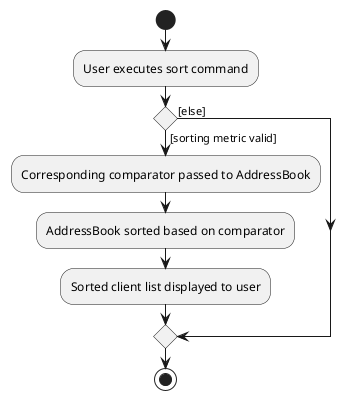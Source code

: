 @startuml
start
:User executes sort command;

'Since the beta syntax does not support placing the condition outside the
'diamond we place it as the true branch instead.

if () then ([sorting metric valid])
    :Corresponding comparator passed to AddressBook;
    :AddressBook sorted based on comparator;
    :Sorted client list displayed to user;
else ([else])
endif
stop
@enduml